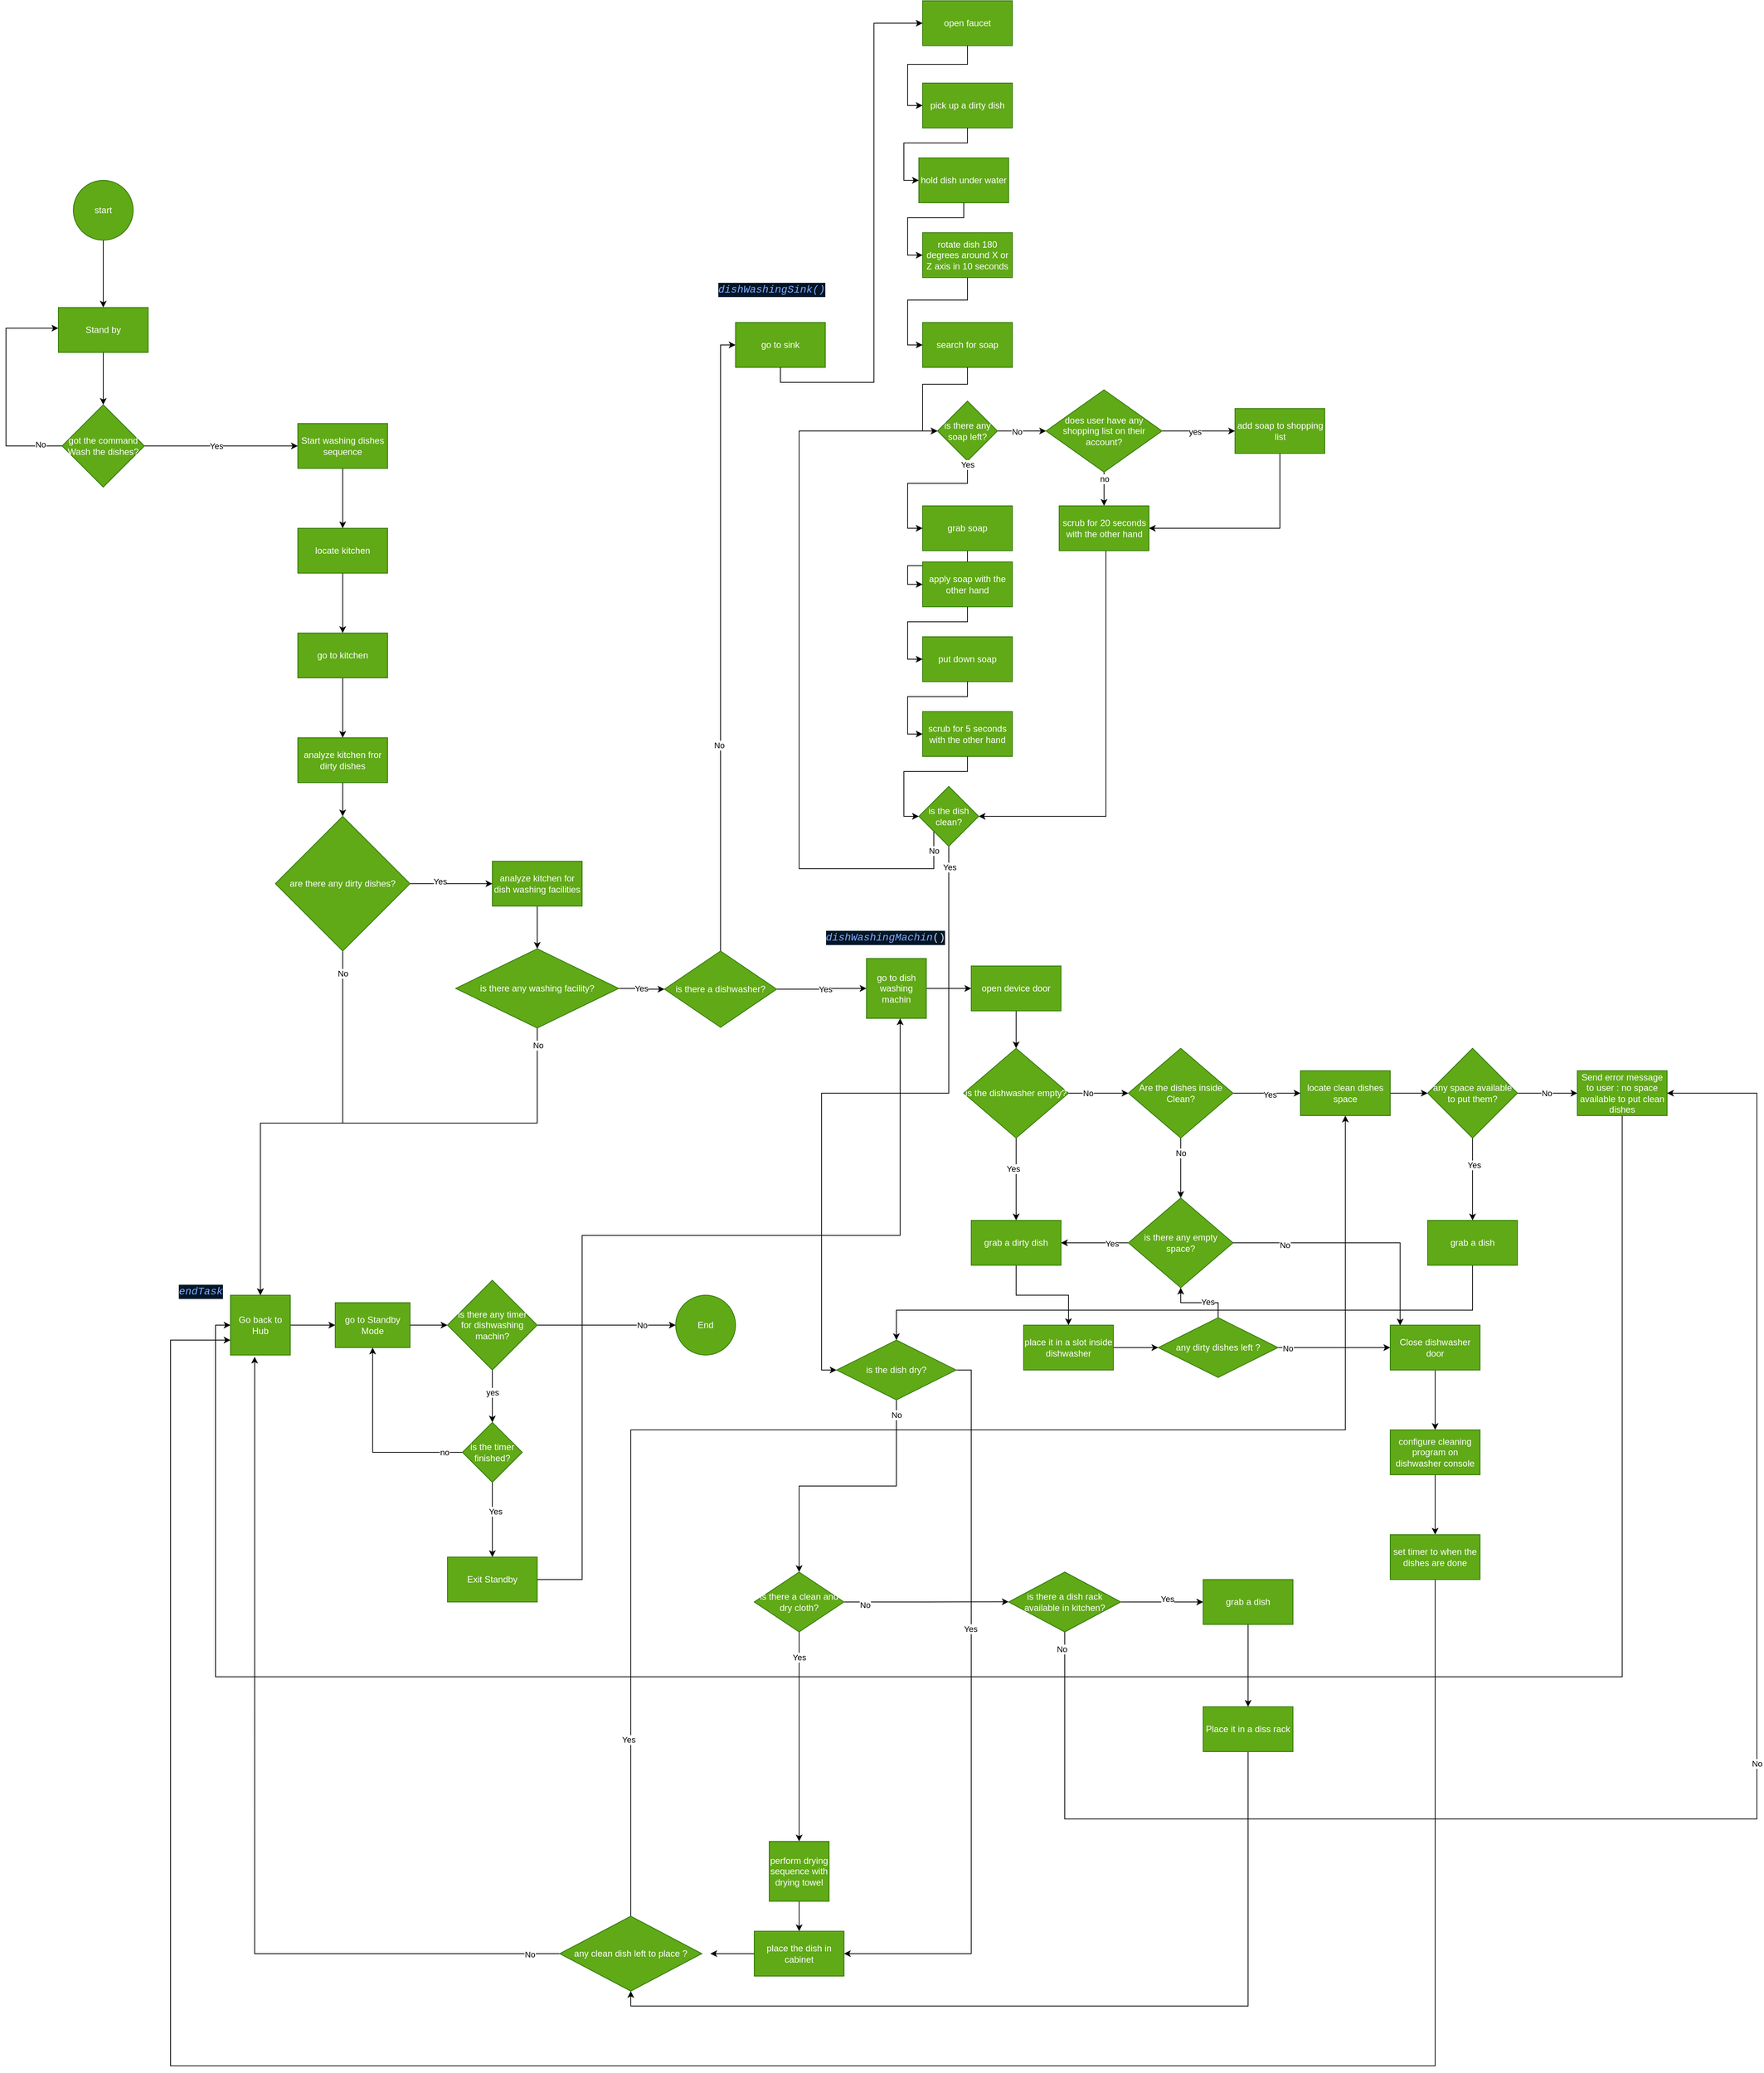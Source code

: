 <mxfile>
    <diagram name="Page-1" id="dsJvYbNMJvEi94oRjvBQ">
        <mxGraphModel dx="1480" dy="1850" grid="1" gridSize="10" guides="1" tooltips="1" connect="1" arrows="1" fold="1" page="1" pageScale="1" pageWidth="850" pageHeight="1100" math="0" shadow="0">
            <root>
                <mxCell id="0"/>
                <mxCell id="1" parent="0"/>
                <mxCell id="uZ-g9pdZJMHLuMfyRkMX-7" value="" style="edgeStyle=orthogonalEdgeStyle;rounded=0;orthogonalLoop=1;jettySize=auto;html=1;" parent="1" source="uZ-g9pdZJMHLuMfyRkMX-5" target="uZ-g9pdZJMHLuMfyRkMX-6" edge="1">
                    <mxGeometry relative="1" as="geometry"/>
                </mxCell>
                <mxCell id="uZ-g9pdZJMHLuMfyRkMX-5" value="start" style="ellipse;whiteSpace=wrap;html=1;aspect=fixed;fillColor=#60a917;fontColor=#ffffff;strokeColor=#2D7600;" parent="1" vertex="1">
                    <mxGeometry x="-700" y="70" width="80" height="80" as="geometry"/>
                </mxCell>
                <mxCell id="uZ-g9pdZJMHLuMfyRkMX-9" value="" style="edgeStyle=orthogonalEdgeStyle;rounded=0;orthogonalLoop=1;jettySize=auto;html=1;" parent="1" source="uZ-g9pdZJMHLuMfyRkMX-6" target="uZ-g9pdZJMHLuMfyRkMX-8" edge="1">
                    <mxGeometry relative="1" as="geometry"/>
                </mxCell>
                <mxCell id="uZ-g9pdZJMHLuMfyRkMX-6" value="Stand by" style="whiteSpace=wrap;html=1;fillColor=#60a917;fontColor=#ffffff;strokeColor=#2D7600;" parent="1" vertex="1">
                    <mxGeometry x="-720" y="240" width="120" height="60" as="geometry"/>
                </mxCell>
                <mxCell id="uZ-g9pdZJMHLuMfyRkMX-15" value="" style="edgeStyle=orthogonalEdgeStyle;rounded=0;orthogonalLoop=1;jettySize=auto;html=1;" parent="1" source="uZ-g9pdZJMHLuMfyRkMX-8" target="uZ-g9pdZJMHLuMfyRkMX-14" edge="1">
                    <mxGeometry relative="1" as="geometry"/>
                </mxCell>
                <mxCell id="uZ-g9pdZJMHLuMfyRkMX-16" value="Yes" style="edgeLabel;html=1;align=center;verticalAlign=middle;resizable=0;points=[];" parent="uZ-g9pdZJMHLuMfyRkMX-15" vertex="1" connectable="0">
                    <mxGeometry x="-0.567" y="1" relative="1" as="geometry">
                        <mxPoint x="51" y="1" as="offset"/>
                    </mxGeometry>
                </mxCell>
                <mxCell id="uZ-g9pdZJMHLuMfyRkMX-8" value="got the command Wash the dishes?" style="rhombus;whiteSpace=wrap;html=1;fillColor=#60a917;fontColor=#ffffff;strokeColor=#2D7600;" parent="1" vertex="1">
                    <mxGeometry x="-715" y="370" width="110" height="110" as="geometry"/>
                </mxCell>
                <mxCell id="uZ-g9pdZJMHLuMfyRkMX-12" style="edgeStyle=orthogonalEdgeStyle;rounded=0;orthogonalLoop=1;jettySize=auto;html=1;entryX=0;entryY=0.46;entryDx=0;entryDy=0;entryPerimeter=0;" parent="1" source="uZ-g9pdZJMHLuMfyRkMX-8" target="uZ-g9pdZJMHLuMfyRkMX-6" edge="1">
                    <mxGeometry relative="1" as="geometry">
                        <Array as="points">
                            <mxPoint x="-790" y="425"/>
                            <mxPoint x="-790" y="268"/>
                        </Array>
                    </mxGeometry>
                </mxCell>
                <mxCell id="uZ-g9pdZJMHLuMfyRkMX-13" value="No" style="edgeLabel;html=1;align=center;verticalAlign=middle;resizable=0;points=[];" parent="uZ-g9pdZJMHLuMfyRkMX-12" vertex="1" connectable="0">
                    <mxGeometry x="-0.808" y="-2" relative="1" as="geometry">
                        <mxPoint as="offset"/>
                    </mxGeometry>
                </mxCell>
                <mxCell id="uZ-g9pdZJMHLuMfyRkMX-19" value="" style="edgeStyle=orthogonalEdgeStyle;rounded=0;orthogonalLoop=1;jettySize=auto;html=1;" parent="1" source="uZ-g9pdZJMHLuMfyRkMX-14" target="uZ-g9pdZJMHLuMfyRkMX-18" edge="1">
                    <mxGeometry relative="1" as="geometry"/>
                </mxCell>
                <mxCell id="uZ-g9pdZJMHLuMfyRkMX-14" value="Start washing dishes sequence" style="whiteSpace=wrap;html=1;fillColor=#60a917;fontColor=#ffffff;strokeColor=#2D7600;" parent="1" vertex="1">
                    <mxGeometry x="-400" y="395" width="120" height="60" as="geometry"/>
                </mxCell>
                <mxCell id="uZ-g9pdZJMHLuMfyRkMX-21" value="" style="edgeStyle=orthogonalEdgeStyle;rounded=0;orthogonalLoop=1;jettySize=auto;html=1;" parent="1" source="uZ-g9pdZJMHLuMfyRkMX-18" target="uZ-g9pdZJMHLuMfyRkMX-20" edge="1">
                    <mxGeometry relative="1" as="geometry"/>
                </mxCell>
                <mxCell id="uZ-g9pdZJMHLuMfyRkMX-18" value="locate kitchen" style="whiteSpace=wrap;html=1;fillColor=#60a917;fontColor=#ffffff;strokeColor=#2D7600;" parent="1" vertex="1">
                    <mxGeometry x="-400" y="535" width="120" height="60" as="geometry"/>
                </mxCell>
                <mxCell id="uZ-g9pdZJMHLuMfyRkMX-25" value="" style="edgeStyle=orthogonalEdgeStyle;rounded=0;orthogonalLoop=1;jettySize=auto;html=1;" parent="1" source="uZ-g9pdZJMHLuMfyRkMX-20" target="uZ-g9pdZJMHLuMfyRkMX-24" edge="1">
                    <mxGeometry relative="1" as="geometry"/>
                </mxCell>
                <mxCell id="uZ-g9pdZJMHLuMfyRkMX-20" value="go to kitchen" style="whiteSpace=wrap;html=1;fillColor=#60a917;fontColor=#ffffff;strokeColor=#2D7600;" parent="1" vertex="1">
                    <mxGeometry x="-400" y="675" width="120" height="60" as="geometry"/>
                </mxCell>
                <mxCell id="uZ-g9pdZJMHLuMfyRkMX-27" value="" style="edgeStyle=orthogonalEdgeStyle;rounded=0;orthogonalLoop=1;jettySize=auto;html=1;" parent="1" source="uZ-g9pdZJMHLuMfyRkMX-24" target="uZ-g9pdZJMHLuMfyRkMX-26" edge="1">
                    <mxGeometry relative="1" as="geometry"/>
                </mxCell>
                <mxCell id="uZ-g9pdZJMHLuMfyRkMX-24" value="analyze kitchen fror dirty dishes" style="whiteSpace=wrap;html=1;fillColor=#60a917;fontColor=#ffffff;strokeColor=#2D7600;" parent="1" vertex="1">
                    <mxGeometry x="-400" y="815" width="120" height="60" as="geometry"/>
                </mxCell>
                <mxCell id="uZ-g9pdZJMHLuMfyRkMX-29" value="" style="edgeStyle=orthogonalEdgeStyle;rounded=0;orthogonalLoop=1;jettySize=auto;html=1;" parent="1" source="uZ-g9pdZJMHLuMfyRkMX-26" target="uZ-g9pdZJMHLuMfyRkMX-28" edge="1">
                    <mxGeometry relative="1" as="geometry"/>
                </mxCell>
                <mxCell id="uZ-g9pdZJMHLuMfyRkMX-30" value="Yes" style="edgeLabel;html=1;align=center;verticalAlign=middle;resizable=0;points=[];" parent="uZ-g9pdZJMHLuMfyRkMX-29" vertex="1" connectable="0">
                    <mxGeometry x="-0.271" y="3" relative="1" as="geometry">
                        <mxPoint as="offset"/>
                    </mxGeometry>
                </mxCell>
                <mxCell id="uZ-g9pdZJMHLuMfyRkMX-32" value="" style="edgeStyle=orthogonalEdgeStyle;rounded=0;orthogonalLoop=1;jettySize=auto;html=1;" parent="1" source="uZ-g9pdZJMHLuMfyRkMX-26" target="uZ-g9pdZJMHLuMfyRkMX-35" edge="1">
                    <mxGeometry relative="1" as="geometry">
                        <mxPoint x="-450" y="1550" as="targetPoint"/>
                    </mxGeometry>
                </mxCell>
                <mxCell id="uZ-g9pdZJMHLuMfyRkMX-33" value="No" style="edgeLabel;html=1;align=center;verticalAlign=middle;resizable=0;points=[];" parent="uZ-g9pdZJMHLuMfyRkMX-32" vertex="1" connectable="0">
                    <mxGeometry x="-0.324" y="-4" relative="1" as="geometry">
                        <mxPoint x="4" y="-163" as="offset"/>
                    </mxGeometry>
                </mxCell>
                <mxCell id="uZ-g9pdZJMHLuMfyRkMX-26" value="are there any dirty dishes?" style="rhombus;whiteSpace=wrap;html=1;fillColor=#60a917;fontColor=#ffffff;strokeColor=#2D7600;" parent="1" vertex="1">
                    <mxGeometry x="-430" y="920" width="180" height="180" as="geometry"/>
                </mxCell>
                <mxCell id="uZ-g9pdZJMHLuMfyRkMX-40" value="" style="edgeStyle=orthogonalEdgeStyle;rounded=0;orthogonalLoop=1;jettySize=auto;html=1;" parent="1" source="uZ-g9pdZJMHLuMfyRkMX-28" target="uZ-g9pdZJMHLuMfyRkMX-39" edge="1">
                    <mxGeometry relative="1" as="geometry"/>
                </mxCell>
                <mxCell id="uZ-g9pdZJMHLuMfyRkMX-28" value="analyze kitchen for dish washing facilities" style="whiteSpace=wrap;html=1;fillColor=#60a917;fontColor=#ffffff;strokeColor=#2D7600;" parent="1" vertex="1">
                    <mxGeometry x="-140" y="980" width="120" height="60" as="geometry"/>
                </mxCell>
                <mxCell id="uZ-g9pdZJMHLuMfyRkMX-34" value="End" style="ellipse;whiteSpace=wrap;html=1;aspect=fixed;fillColor=#60a917;fontColor=#ffffff;strokeColor=#2D7600;" parent="1" vertex="1">
                    <mxGeometry x="105" y="1560" width="80" height="80" as="geometry"/>
                </mxCell>
                <mxCell id="uZ-g9pdZJMHLuMfyRkMX-37" value="" style="edgeStyle=orthogonalEdgeStyle;rounded=0;orthogonalLoop=1;jettySize=auto;html=1;" parent="1" source="uZ-g9pdZJMHLuMfyRkMX-35" target="uZ-g9pdZJMHLuMfyRkMX-36" edge="1">
                    <mxGeometry relative="1" as="geometry"/>
                </mxCell>
                <mxCell id="uZ-g9pdZJMHLuMfyRkMX-35" value="Go back to Hub" style="whiteSpace=wrap;html=1;aspect=fixed;fillColor=#60a917;fontColor=#ffffff;strokeColor=#2D7600;" parent="1" vertex="1">
                    <mxGeometry x="-490" y="1560" width="80" height="80" as="geometry"/>
                </mxCell>
                <mxCell id="uZ-g9pdZJMHLuMfyRkMX-38" style="edgeStyle=orthogonalEdgeStyle;rounded=0;orthogonalLoop=1;jettySize=auto;html=1;entryX=0;entryY=0.5;entryDx=0;entryDy=0;" parent="1" source="5EW3jVWT-akvFmkxnkhh-42" target="uZ-g9pdZJMHLuMfyRkMX-34" edge="1">
                    <mxGeometry relative="1" as="geometry"/>
                </mxCell>
                <mxCell id="5EW3jVWT-akvFmkxnkhh-43" value="No" style="edgeLabel;html=1;align=center;verticalAlign=middle;resizable=0;points=[];" parent="uZ-g9pdZJMHLuMfyRkMX-38" vertex="1" connectable="0">
                    <mxGeometry x="-0.408" y="3" relative="1" as="geometry">
                        <mxPoint x="85" y="3" as="offset"/>
                    </mxGeometry>
                </mxCell>
                <mxCell id="uZ-g9pdZJMHLuMfyRkMX-36" value="go to Standby Mode" style="whiteSpace=wrap;html=1;fillColor=#60a917;fontColor=#ffffff;strokeColor=#2D7600;" parent="1" vertex="1">
                    <mxGeometry x="-350" y="1570" width="100" height="60" as="geometry"/>
                </mxCell>
                <mxCell id="uZ-g9pdZJMHLuMfyRkMX-41" style="edgeStyle=orthogonalEdgeStyle;rounded=0;orthogonalLoop=1;jettySize=auto;html=1;entryX=0.5;entryY=0;entryDx=0;entryDy=0;" parent="1" source="uZ-g9pdZJMHLuMfyRkMX-39" target="uZ-g9pdZJMHLuMfyRkMX-35" edge="1">
                    <mxGeometry relative="1" as="geometry">
                        <Array as="points">
                            <mxPoint x="-80" y="1330"/>
                            <mxPoint x="-450" y="1330"/>
                        </Array>
                    </mxGeometry>
                </mxCell>
                <mxCell id="uZ-g9pdZJMHLuMfyRkMX-42" value="No" style="edgeLabel;html=1;align=center;verticalAlign=middle;resizable=0;points=[];" parent="uZ-g9pdZJMHLuMfyRkMX-41" vertex="1" connectable="0">
                    <mxGeometry x="-0.938" y="1" relative="1" as="geometry">
                        <mxPoint as="offset"/>
                    </mxGeometry>
                </mxCell>
                <mxCell id="uZ-g9pdZJMHLuMfyRkMX-44" value="" style="edgeStyle=orthogonalEdgeStyle;rounded=0;orthogonalLoop=1;jettySize=auto;html=1;" parent="1" source="uZ-g9pdZJMHLuMfyRkMX-39" target="uZ-g9pdZJMHLuMfyRkMX-43" edge="1">
                    <mxGeometry relative="1" as="geometry"/>
                </mxCell>
                <mxCell id="uZ-g9pdZJMHLuMfyRkMX-45" value="Yes" style="edgeLabel;html=1;align=center;verticalAlign=middle;resizable=0;points=[];" parent="uZ-g9pdZJMHLuMfyRkMX-44" vertex="1" connectable="0">
                    <mxGeometry x="-0.016" y="-1" relative="1" as="geometry">
                        <mxPoint as="offset"/>
                    </mxGeometry>
                </mxCell>
                <mxCell id="uZ-g9pdZJMHLuMfyRkMX-39" value="is there any washing facility?" style="rhombus;whiteSpace=wrap;html=1;fillColor=#60a917;fontColor=#ffffff;strokeColor=#2D7600;" parent="1" vertex="1">
                    <mxGeometry x="-189" y="1097" width="218" height="106" as="geometry"/>
                </mxCell>
                <mxCell id="uZ-g9pdZJMHLuMfyRkMX-50" style="edgeStyle=orthogonalEdgeStyle;rounded=0;orthogonalLoop=1;jettySize=auto;html=1;entryX=0;entryY=0.5;entryDx=0;entryDy=0;" parent="1" source="uZ-g9pdZJMHLuMfyRkMX-43" target="uZ-g9pdZJMHLuMfyRkMX-52" edge="1">
                    <mxGeometry relative="1" as="geometry">
                        <mxPoint x="440.0" y="1151.0" as="targetPoint"/>
                    </mxGeometry>
                </mxCell>
                <mxCell id="uZ-g9pdZJMHLuMfyRkMX-51" value="Yes" style="edgeLabel;html=1;align=center;verticalAlign=middle;resizable=0;points=[];" parent="uZ-g9pdZJMHLuMfyRkMX-50" vertex="1" connectable="0">
                    <mxGeometry x="0.086" y="-1" relative="1" as="geometry">
                        <mxPoint as="offset"/>
                    </mxGeometry>
                </mxCell>
                <mxCell id="uZ-g9pdZJMHLuMfyRkMX-54" value="" style="edgeStyle=orthogonalEdgeStyle;rounded=0;orthogonalLoop=1;jettySize=auto;html=1;entryX=0;entryY=0.5;entryDx=0;entryDy=0;" parent="1" source="uZ-g9pdZJMHLuMfyRkMX-43" target="uZ-g9pdZJMHLuMfyRkMX-53" edge="1">
                    <mxGeometry relative="1" as="geometry"/>
                </mxCell>
                <mxCell id="YNWOYPp4yM28vTC9DmFI-1" value="No" style="edgeLabel;html=1;align=center;verticalAlign=middle;resizable=0;points=[];" parent="uZ-g9pdZJMHLuMfyRkMX-54" vertex="1" connectable="0">
                    <mxGeometry x="-0.337" y="2" relative="1" as="geometry">
                        <mxPoint as="offset"/>
                    </mxGeometry>
                </mxCell>
                <mxCell id="uZ-g9pdZJMHLuMfyRkMX-43" value="is there a dishwasher?" style="rhombus;whiteSpace=wrap;html=1;fillColor=#60a917;fontColor=#ffffff;strokeColor=#2D7600;" parent="1" vertex="1">
                    <mxGeometry x="90" y="1100" width="150" height="102" as="geometry"/>
                </mxCell>
                <mxCell id="uZ-g9pdZJMHLuMfyRkMX-70" value="" style="edgeStyle=orthogonalEdgeStyle;rounded=0;orthogonalLoop=1;jettySize=auto;html=1;" parent="1" source="uZ-g9pdZJMHLuMfyRkMX-52" target="uZ-g9pdZJMHLuMfyRkMX-69" edge="1">
                    <mxGeometry relative="1" as="geometry"/>
                </mxCell>
                <mxCell id="uZ-g9pdZJMHLuMfyRkMX-52" value="go to dish washing machin" style="whiteSpace=wrap;html=1;aspect=fixed;direction=east;fillColor=#60a917;fontColor=#ffffff;strokeColor=#2D7600;" parent="1" vertex="1">
                    <mxGeometry x="360" y="1110" width="80" height="80" as="geometry"/>
                </mxCell>
                <mxCell id="uZ-g9pdZJMHLuMfyRkMX-57" style="edgeStyle=orthogonalEdgeStyle;rounded=0;orthogonalLoop=1;jettySize=auto;html=1;entryX=0;entryY=0.5;entryDx=0;entryDy=0;exitX=0.5;exitY=1;exitDx=0;exitDy=0;" parent="1" source="YNWOYPp4yM28vTC9DmFI-51" target="uZ-g9pdZJMHLuMfyRkMX-61" edge="1">
                    <mxGeometry relative="1" as="geometry"/>
                </mxCell>
                <mxCell id="YNWOYPp4yM28vTC9DmFI-54" value="Yes" style="edgeLabel;html=1;align=center;verticalAlign=middle;resizable=0;points=[];" parent="uZ-g9pdZJMHLuMfyRkMX-57" vertex="1" connectable="0">
                    <mxGeometry x="-0.937" y="1" relative="1" as="geometry">
                        <mxPoint as="offset"/>
                    </mxGeometry>
                </mxCell>
                <mxCell id="uZ-g9pdZJMHLuMfyRkMX-53" value="go to sink" style="whiteSpace=wrap;html=1;fillColor=#60a917;fontColor=#ffffff;strokeColor=#2D7600;" parent="1" vertex="1">
                    <mxGeometry x="185" y="260" width="120" height="60" as="geometry"/>
                </mxCell>
                <mxCell id="uZ-g9pdZJMHLuMfyRkMX-59" value="" style="edgeStyle=orthogonalEdgeStyle;rounded=0;orthogonalLoop=1;jettySize=auto;html=1;" parent="1" source="5EW3jVWT-akvFmkxnkhh-6" target="uZ-g9pdZJMHLuMfyRkMX-58" edge="1">
                    <mxGeometry relative="1" as="geometry">
                        <Array as="points">
                            <mxPoint x="270" y="2440"/>
                        </Array>
                    </mxGeometry>
                </mxCell>
                <mxCell id="uZ-g9pdZJMHLuMfyRkMX-58" value="place the dish in cabinet" style="whiteSpace=wrap;html=1;fillColor=#60a917;fontColor=#ffffff;strokeColor=#2D7600;" parent="1" vertex="1">
                    <mxGeometry x="210" y="2410" width="120" height="60" as="geometry"/>
                </mxCell>
                <mxCell id="uZ-g9pdZJMHLuMfyRkMX-60" style="edgeStyle=orthogonalEdgeStyle;rounded=0;orthogonalLoop=1;jettySize=auto;html=1;entryX=0.404;entryY=1.029;entryDx=0;entryDy=0;entryPerimeter=0;" parent="1" source="uZ-g9pdZJMHLuMfyRkMX-111" target="uZ-g9pdZJMHLuMfyRkMX-35" edge="1">
                    <mxGeometry relative="1" as="geometry"/>
                </mxCell>
                <mxCell id="5EW3jVWT-akvFmkxnkhh-22" value="No" style="edgeLabel;html=1;align=center;verticalAlign=middle;resizable=0;points=[];" parent="uZ-g9pdZJMHLuMfyRkMX-60" vertex="1" connectable="0">
                    <mxGeometry x="-0.934" y="1" relative="1" as="geometry">
                        <mxPoint as="offset"/>
                    </mxGeometry>
                </mxCell>
                <mxCell id="uZ-g9pdZJMHLuMfyRkMX-62" style="edgeStyle=orthogonalEdgeStyle;rounded=0;orthogonalLoop=1;jettySize=auto;html=1;entryX=0.5;entryY=0;entryDx=0;entryDy=0;" parent="1" source="uZ-g9pdZJMHLuMfyRkMX-61" target="5EW3jVWT-akvFmkxnkhh-2" edge="1">
                    <mxGeometry relative="1" as="geometry">
                        <mxPoint x="270" y="1810" as="targetPoint"/>
                        <Array as="points">
                            <mxPoint x="400" y="1815"/>
                            <mxPoint x="270" y="1815"/>
                        </Array>
                    </mxGeometry>
                </mxCell>
                <mxCell id="uZ-g9pdZJMHLuMfyRkMX-63" value="No" style="edgeLabel;html=1;align=center;verticalAlign=middle;resizable=0;points=[];" parent="uZ-g9pdZJMHLuMfyRkMX-62" vertex="1" connectable="0">
                    <mxGeometry x="-0.305" y="-1" relative="1" as="geometry">
                        <mxPoint x="10" y="-94" as="offset"/>
                    </mxGeometry>
                </mxCell>
                <mxCell id="uZ-g9pdZJMHLuMfyRkMX-64" style="edgeStyle=orthogonalEdgeStyle;rounded=0;orthogonalLoop=1;jettySize=auto;html=1;entryX=1;entryY=0.5;entryDx=0;entryDy=0;" parent="1" source="uZ-g9pdZJMHLuMfyRkMX-61" target="uZ-g9pdZJMHLuMfyRkMX-58" edge="1">
                    <mxGeometry relative="1" as="geometry">
                        <Array as="points">
                            <mxPoint x="500" y="1660"/>
                            <mxPoint x="500" y="2440"/>
                        </Array>
                    </mxGeometry>
                </mxCell>
                <mxCell id="uZ-g9pdZJMHLuMfyRkMX-65" value="Yes" style="edgeLabel;html=1;align=center;verticalAlign=middle;resizable=0;points=[];" parent="uZ-g9pdZJMHLuMfyRkMX-64" vertex="1" connectable="0">
                    <mxGeometry x="-0.246" y="-1" relative="1" as="geometry">
                        <mxPoint as="offset"/>
                    </mxGeometry>
                </mxCell>
                <mxCell id="uZ-g9pdZJMHLuMfyRkMX-61" value="is the dish dry?" style="rhombus;whiteSpace=wrap;html=1;fillColor=#60a917;fontColor=#ffffff;strokeColor=#2D7600;" parent="1" vertex="1">
                    <mxGeometry x="320" y="1620" width="160" height="80" as="geometry"/>
                </mxCell>
                <mxCell id="uZ-g9pdZJMHLuMfyRkMX-72" value="" style="edgeStyle=orthogonalEdgeStyle;rounded=0;orthogonalLoop=1;jettySize=auto;html=1;" parent="1" source="uZ-g9pdZJMHLuMfyRkMX-69" target="uZ-g9pdZJMHLuMfyRkMX-71" edge="1">
                    <mxGeometry relative="1" as="geometry"/>
                </mxCell>
                <mxCell id="uZ-g9pdZJMHLuMfyRkMX-69" value="open device door" style="whiteSpace=wrap;html=1;fillColor=#60a917;fontColor=#ffffff;strokeColor=#2D7600;" parent="1" vertex="1">
                    <mxGeometry x="500" y="1120" width="120" height="60" as="geometry"/>
                </mxCell>
                <mxCell id="uZ-g9pdZJMHLuMfyRkMX-75" value="" style="edgeStyle=orthogonalEdgeStyle;rounded=0;orthogonalLoop=1;jettySize=auto;html=1;" parent="1" source="uZ-g9pdZJMHLuMfyRkMX-71" target="uZ-g9pdZJMHLuMfyRkMX-74" edge="1">
                    <mxGeometry relative="1" as="geometry"/>
                </mxCell>
                <mxCell id="uZ-g9pdZJMHLuMfyRkMX-76" value="Yes" style="edgeLabel;html=1;align=center;verticalAlign=middle;resizable=0;points=[];" parent="uZ-g9pdZJMHLuMfyRkMX-75" vertex="1" connectable="0">
                    <mxGeometry x="-0.251" y="-4" relative="1" as="geometry">
                        <mxPoint as="offset"/>
                    </mxGeometry>
                </mxCell>
                <mxCell id="uZ-g9pdZJMHLuMfyRkMX-78" value="" style="edgeStyle=orthogonalEdgeStyle;rounded=0;orthogonalLoop=1;jettySize=auto;html=1;" parent="1" source="uZ-g9pdZJMHLuMfyRkMX-71" target="uZ-g9pdZJMHLuMfyRkMX-77" edge="1">
                    <mxGeometry relative="1" as="geometry"/>
                </mxCell>
                <mxCell id="YNWOYPp4yM28vTC9DmFI-2" value="No" style="edgeLabel;html=1;align=center;verticalAlign=middle;resizable=0;points=[];" parent="uZ-g9pdZJMHLuMfyRkMX-78" vertex="1" connectable="0">
                    <mxGeometry x="-0.354" relative="1" as="geometry">
                        <mxPoint as="offset"/>
                    </mxGeometry>
                </mxCell>
                <mxCell id="uZ-g9pdZJMHLuMfyRkMX-71" value="is the dishwasher empty?" style="rhombus;whiteSpace=wrap;html=1;fillColor=#60a917;fontColor=#ffffff;strokeColor=#2D7600;" parent="1" vertex="1">
                    <mxGeometry x="490" y="1230" width="140" height="120" as="geometry"/>
                </mxCell>
                <mxCell id="5EW3jVWT-akvFmkxnkhh-27" value="" style="edgeStyle=orthogonalEdgeStyle;rounded=0;orthogonalLoop=1;jettySize=auto;html=1;" parent="1" source="uZ-g9pdZJMHLuMfyRkMX-74" target="5EW3jVWT-akvFmkxnkhh-26" edge="1">
                    <mxGeometry relative="1" as="geometry"/>
                </mxCell>
                <mxCell id="uZ-g9pdZJMHLuMfyRkMX-74" value="grab a dirty dish" style="whiteSpace=wrap;html=1;fillColor=#60a917;fontColor=#ffffff;strokeColor=#2D7600;" parent="1" vertex="1">
                    <mxGeometry x="500" y="1460" width="120" height="60" as="geometry"/>
                </mxCell>
                <mxCell id="uZ-g9pdZJMHLuMfyRkMX-84" value="" style="edgeStyle=orthogonalEdgeStyle;rounded=0;orthogonalLoop=1;jettySize=auto;html=1;" parent="1" source="uZ-g9pdZJMHLuMfyRkMX-77" target="uZ-g9pdZJMHLuMfyRkMX-83" edge="1">
                    <mxGeometry relative="1" as="geometry"/>
                </mxCell>
                <mxCell id="uZ-g9pdZJMHLuMfyRkMX-89" value="No" style="edgeLabel;html=1;align=center;verticalAlign=middle;resizable=0;points=[];" parent="uZ-g9pdZJMHLuMfyRkMX-84" vertex="1" connectable="0">
                    <mxGeometry x="-0.501" relative="1" as="geometry">
                        <mxPoint as="offset"/>
                    </mxGeometry>
                </mxCell>
                <mxCell id="uZ-g9pdZJMHLuMfyRkMX-93" value="" style="edgeStyle=orthogonalEdgeStyle;rounded=0;orthogonalLoop=1;jettySize=auto;html=1;" parent="1" source="uZ-g9pdZJMHLuMfyRkMX-77" target="uZ-g9pdZJMHLuMfyRkMX-92" edge="1">
                    <mxGeometry relative="1" as="geometry"/>
                </mxCell>
                <mxCell id="uZ-g9pdZJMHLuMfyRkMX-106" value="Yes" style="edgeLabel;html=1;align=center;verticalAlign=middle;resizable=0;points=[];" parent="uZ-g9pdZJMHLuMfyRkMX-93" vertex="1" connectable="0">
                    <mxGeometry x="0.089" y="-2" relative="1" as="geometry">
                        <mxPoint as="offset"/>
                    </mxGeometry>
                </mxCell>
                <mxCell id="uZ-g9pdZJMHLuMfyRkMX-77" value="Are the dishes inside&lt;div&gt;Clean?&lt;/div&gt;" style="rhombus;whiteSpace=wrap;html=1;fillColor=#60a917;fontColor=#ffffff;strokeColor=#2D7600;" parent="1" vertex="1">
                    <mxGeometry x="710" y="1230" width="140" height="120" as="geometry"/>
                </mxCell>
                <mxCell id="uZ-g9pdZJMHLuMfyRkMX-85" style="edgeStyle=orthogonalEdgeStyle;rounded=0;orthogonalLoop=1;jettySize=auto;html=1;entryX=1;entryY=0.5;entryDx=0;entryDy=0;" parent="1" source="uZ-g9pdZJMHLuMfyRkMX-83" target="uZ-g9pdZJMHLuMfyRkMX-74" edge="1">
                    <mxGeometry relative="1" as="geometry"/>
                </mxCell>
                <mxCell id="uZ-g9pdZJMHLuMfyRkMX-86" value="No" style="edgeLabel;html=1;align=center;verticalAlign=middle;resizable=0;points=[];" parent="uZ-g9pdZJMHLuMfyRkMX-85" vertex="1" connectable="0">
                    <mxGeometry x="-0.505" y="3" relative="1" as="geometry">
                        <mxPoint as="offset"/>
                    </mxGeometry>
                </mxCell>
                <mxCell id="uZ-g9pdZJMHLuMfyRkMX-88" value="Yes" style="edgeLabel;html=1;align=center;verticalAlign=middle;resizable=0;points=[];" parent="uZ-g9pdZJMHLuMfyRkMX-85" vertex="1" connectable="0">
                    <mxGeometry x="-0.516" y="1" relative="1" as="geometry">
                        <mxPoint as="offset"/>
                    </mxGeometry>
                </mxCell>
                <mxCell id="uZ-g9pdZJMHLuMfyRkMX-83" value="is there any empty space?" style="rhombus;whiteSpace=wrap;html=1;fillColor=#60a917;fontColor=#ffffff;strokeColor=#2D7600;" parent="1" vertex="1">
                    <mxGeometry x="710" y="1430" width="140" height="120" as="geometry"/>
                </mxCell>
                <mxCell id="uZ-g9pdZJMHLuMfyRkMX-95" value="" style="edgeStyle=orthogonalEdgeStyle;rounded=0;orthogonalLoop=1;jettySize=auto;html=1;" parent="1" source="uZ-g9pdZJMHLuMfyRkMX-92" target="uZ-g9pdZJMHLuMfyRkMX-94" edge="1">
                    <mxGeometry relative="1" as="geometry"/>
                </mxCell>
                <mxCell id="uZ-g9pdZJMHLuMfyRkMX-92" value="locate clean dishes space" style="whiteSpace=wrap;html=1;fillColor=#60a917;fontColor=#ffffff;strokeColor=#2D7600;" parent="1" vertex="1">
                    <mxGeometry x="940" y="1260" width="120" height="60" as="geometry"/>
                </mxCell>
                <mxCell id="uZ-g9pdZJMHLuMfyRkMX-98" value="" style="edgeStyle=orthogonalEdgeStyle;rounded=0;orthogonalLoop=1;jettySize=auto;html=1;" parent="1" source="uZ-g9pdZJMHLuMfyRkMX-94" target="uZ-g9pdZJMHLuMfyRkMX-97" edge="1">
                    <mxGeometry relative="1" as="geometry"/>
                </mxCell>
                <mxCell id="uZ-g9pdZJMHLuMfyRkMX-99" value="No" style="edgeLabel;html=1;align=center;verticalAlign=middle;resizable=0;points=[];" parent="uZ-g9pdZJMHLuMfyRkMX-98" vertex="1" connectable="0">
                    <mxGeometry x="-0.02" relative="1" as="geometry">
                        <mxPoint as="offset"/>
                    </mxGeometry>
                </mxCell>
                <mxCell id="uZ-g9pdZJMHLuMfyRkMX-102" value="" style="edgeStyle=orthogonalEdgeStyle;rounded=0;orthogonalLoop=1;jettySize=auto;html=1;" parent="1" source="uZ-g9pdZJMHLuMfyRkMX-94" target="uZ-g9pdZJMHLuMfyRkMX-101" edge="1">
                    <mxGeometry relative="1" as="geometry"/>
                </mxCell>
                <mxCell id="uZ-g9pdZJMHLuMfyRkMX-103" value="Yes" style="edgeLabel;html=1;align=center;verticalAlign=middle;resizable=0;points=[];" parent="uZ-g9pdZJMHLuMfyRkMX-102" vertex="1" connectable="0">
                    <mxGeometry x="-0.348" y="2" relative="1" as="geometry">
                        <mxPoint as="offset"/>
                    </mxGeometry>
                </mxCell>
                <mxCell id="uZ-g9pdZJMHLuMfyRkMX-94" value="any space available to put them?" style="rhombus;whiteSpace=wrap;html=1;fillColor=#60a917;fontColor=#ffffff;strokeColor=#2D7600;" parent="1" vertex="1">
                    <mxGeometry x="1110" y="1230" width="120" height="120" as="geometry"/>
                </mxCell>
                <mxCell id="uZ-g9pdZJMHLuMfyRkMX-100" style="edgeStyle=orthogonalEdgeStyle;rounded=0;orthogonalLoop=1;jettySize=auto;html=1;entryX=0;entryY=0.5;entryDx=0;entryDy=0;" parent="1" source="uZ-g9pdZJMHLuMfyRkMX-97" target="uZ-g9pdZJMHLuMfyRkMX-35" edge="1">
                    <mxGeometry relative="1" as="geometry">
                        <Array as="points">
                            <mxPoint x="1370" y="2070"/>
                            <mxPoint x="-510" y="2070"/>
                            <mxPoint x="-510" y="1600"/>
                        </Array>
                    </mxGeometry>
                </mxCell>
                <mxCell id="uZ-g9pdZJMHLuMfyRkMX-97" value="Send error message to user : no space available to put clean dishes" style="whiteSpace=wrap;html=1;fillColor=#60a917;fontColor=#ffffff;strokeColor=#2D7600;" parent="1" vertex="1">
                    <mxGeometry x="1310" y="1260" width="120" height="60" as="geometry"/>
                </mxCell>
                <mxCell id="uZ-g9pdZJMHLuMfyRkMX-107" style="edgeStyle=orthogonalEdgeStyle;rounded=0;orthogonalLoop=1;jettySize=auto;html=1;" parent="1" source="uZ-g9pdZJMHLuMfyRkMX-101" target="uZ-g9pdZJMHLuMfyRkMX-61" edge="1">
                    <mxGeometry relative="1" as="geometry">
                        <Array as="points">
                            <mxPoint x="1170" y="1580"/>
                            <mxPoint x="400" y="1580"/>
                        </Array>
                    </mxGeometry>
                </mxCell>
                <mxCell id="uZ-g9pdZJMHLuMfyRkMX-101" value="grab a dish" style="whiteSpace=wrap;html=1;fillColor=#60a917;fontColor=#ffffff;strokeColor=#2D7600;" parent="1" vertex="1">
                    <mxGeometry x="1110" y="1460" width="120" height="60" as="geometry"/>
                </mxCell>
                <mxCell id="uZ-g9pdZJMHLuMfyRkMX-112" value="" style="edgeStyle=orthogonalEdgeStyle;rounded=0;orthogonalLoop=1;jettySize=auto;html=1;entryX=-0.06;entryY=0.5;entryDx=0;entryDy=0;entryPerimeter=0;" parent="1" source="uZ-g9pdZJMHLuMfyRkMX-58" target="uZ-g9pdZJMHLuMfyRkMX-111" edge="1">
                    <mxGeometry relative="1" as="geometry">
                        <mxPoint x="340" y="2440" as="sourcePoint"/>
                        <mxPoint x="-458" y="2142" as="targetPoint"/>
                    </mxGeometry>
                </mxCell>
                <mxCell id="uZ-g9pdZJMHLuMfyRkMX-113" style="edgeStyle=orthogonalEdgeStyle;rounded=0;orthogonalLoop=1;jettySize=auto;html=1;" parent="1" source="uZ-g9pdZJMHLuMfyRkMX-111" target="uZ-g9pdZJMHLuMfyRkMX-92" edge="1">
                    <mxGeometry relative="1" as="geometry">
                        <Array as="points">
                            <mxPoint x="45" y="1740"/>
                            <mxPoint x="1000" y="1740"/>
                        </Array>
                    </mxGeometry>
                </mxCell>
                <mxCell id="uZ-g9pdZJMHLuMfyRkMX-114" value="Yes" style="edgeLabel;html=1;align=center;verticalAlign=middle;resizable=0;points=[];" parent="uZ-g9pdZJMHLuMfyRkMX-113" vertex="1" connectable="0">
                    <mxGeometry x="-0.767" y="3" relative="1" as="geometry">
                        <mxPoint as="offset"/>
                    </mxGeometry>
                </mxCell>
                <mxCell id="uZ-g9pdZJMHLuMfyRkMX-111" value="any clean dish left to place ?" style="rhombus;whiteSpace=wrap;html=1;direction=west;fillColor=#60a917;fontColor=#ffffff;strokeColor=#2D7600;" parent="1" vertex="1">
                    <mxGeometry x="-50" y="2390" width="190" height="100" as="geometry"/>
                </mxCell>
                <mxCell id="5EW3jVWT-akvFmkxnkhh-8" value="" style="edgeStyle=orthogonalEdgeStyle;rounded=0;orthogonalLoop=1;jettySize=auto;html=1;exitX=1;exitY=0.5;exitDx=0;exitDy=0;" parent="1" source="5EW3jVWT-akvFmkxnkhh-2" edge="1">
                    <mxGeometry relative="1" as="geometry">
                        <mxPoint x="350" y="1970" as="sourcePoint"/>
                        <mxPoint x="550" y="1969.71" as="targetPoint"/>
                    </mxGeometry>
                </mxCell>
                <mxCell id="5EW3jVWT-akvFmkxnkhh-9" value="No" style="edgeLabel;html=1;align=center;verticalAlign=middle;resizable=0;points=[];" parent="5EW3jVWT-akvFmkxnkhh-8" vertex="1" connectable="0">
                    <mxGeometry x="-0.75" y="-4" relative="1" as="geometry">
                        <mxPoint as="offset"/>
                    </mxGeometry>
                </mxCell>
                <mxCell id="5EW3jVWT-akvFmkxnkhh-2" value="is there a clean and dry cloth?" style="rhombus;whiteSpace=wrap;html=1;fillColor=#60a917;fontColor=#ffffff;strokeColor=#2D7600;" parent="1" vertex="1">
                    <mxGeometry x="210" y="1930" width="120" height="80" as="geometry"/>
                </mxCell>
                <mxCell id="5EW3jVWT-akvFmkxnkhh-4" value="" style="edgeStyle=orthogonalEdgeStyle;rounded=0;orthogonalLoop=1;jettySize=auto;html=1;" parent="1" source="5EW3jVWT-akvFmkxnkhh-2" target="5EW3jVWT-akvFmkxnkhh-6" edge="1">
                    <mxGeometry relative="1" as="geometry">
                        <mxPoint x="270" y="2010" as="sourcePoint"/>
                        <mxPoint x="270" y="2410" as="targetPoint"/>
                        <Array as="points"/>
                    </mxGeometry>
                </mxCell>
                <mxCell id="5EW3jVWT-akvFmkxnkhh-5" value="Yes" style="edgeLabel;html=1;align=center;verticalAlign=middle;resizable=0;points=[];" parent="5EW3jVWT-akvFmkxnkhh-4" vertex="1" connectable="0">
                    <mxGeometry x="-0.775" relative="1" as="geometry">
                        <mxPoint y="2" as="offset"/>
                    </mxGeometry>
                </mxCell>
                <mxCell id="5EW3jVWT-akvFmkxnkhh-6" value="perform drying sequence with drying towel" style="whiteSpace=wrap;html=1;aspect=fixed;fillColor=#60a917;fontColor=#ffffff;strokeColor=#2D7600;" parent="1" vertex="1">
                    <mxGeometry x="230" y="2290" width="80" height="80" as="geometry"/>
                </mxCell>
                <mxCell id="5EW3jVWT-akvFmkxnkhh-11" style="edgeStyle=orthogonalEdgeStyle;rounded=0;orthogonalLoop=1;jettySize=auto;html=1;entryX=1;entryY=0.5;entryDx=0;entryDy=0;" parent="1" source="5EW3jVWT-akvFmkxnkhh-7" target="uZ-g9pdZJMHLuMfyRkMX-97" edge="1">
                    <mxGeometry relative="1" as="geometry">
                        <mxPoint x="625" y="2180" as="targetPoint"/>
                        <Array as="points">
                            <mxPoint x="625" y="2260"/>
                            <mxPoint x="1550" y="2260"/>
                            <mxPoint x="1550" y="1290"/>
                        </Array>
                    </mxGeometry>
                </mxCell>
                <mxCell id="5EW3jVWT-akvFmkxnkhh-23" value="No" style="edgeLabel;html=1;align=center;verticalAlign=middle;resizable=0;points=[];" parent="5EW3jVWT-akvFmkxnkhh-11" vertex="1" connectable="0">
                    <mxGeometry x="0.103" relative="1" as="geometry">
                        <mxPoint as="offset"/>
                    </mxGeometry>
                </mxCell>
                <mxCell id="5EW3jVWT-akvFmkxnkhh-24" value="No" style="edgeLabel;html=1;align=center;verticalAlign=middle;resizable=0;points=[];" parent="5EW3jVWT-akvFmkxnkhh-11" vertex="1" connectable="0">
                    <mxGeometry x="-0.98" y="-4" relative="1" as="geometry">
                        <mxPoint as="offset"/>
                    </mxGeometry>
                </mxCell>
                <mxCell id="5EW3jVWT-akvFmkxnkhh-17" value="" style="edgeStyle=orthogonalEdgeStyle;rounded=0;orthogonalLoop=1;jettySize=auto;html=1;" parent="1" source="5EW3jVWT-akvFmkxnkhh-7" target="5EW3jVWT-akvFmkxnkhh-16" edge="1">
                    <mxGeometry relative="1" as="geometry"/>
                </mxCell>
                <mxCell id="5EW3jVWT-akvFmkxnkhh-18" value="Yes" style="edgeLabel;html=1;align=center;verticalAlign=middle;resizable=0;points=[];" parent="5EW3jVWT-akvFmkxnkhh-17" vertex="1" connectable="0">
                    <mxGeometry x="0.123" y="4" relative="1" as="geometry">
                        <mxPoint as="offset"/>
                    </mxGeometry>
                </mxCell>
                <mxCell id="5EW3jVWT-akvFmkxnkhh-7" value="is there a dish rack available in kitchen?" style="rhombus;whiteSpace=wrap;html=1;fillColor=#60a917;fontColor=#ffffff;strokeColor=#2D7600;" parent="1" vertex="1">
                    <mxGeometry x="550" y="1930" width="150" height="80" as="geometry"/>
                </mxCell>
                <mxCell id="5EW3jVWT-akvFmkxnkhh-20" value="" style="edgeStyle=orthogonalEdgeStyle;rounded=0;orthogonalLoop=1;jettySize=auto;html=1;" parent="1" source="5EW3jVWT-akvFmkxnkhh-16" target="5EW3jVWT-akvFmkxnkhh-19" edge="1">
                    <mxGeometry relative="1" as="geometry"/>
                </mxCell>
                <mxCell id="5EW3jVWT-akvFmkxnkhh-16" value="grab a dish" style="whiteSpace=wrap;html=1;fillColor=#60a917;fontColor=#ffffff;strokeColor=#2D7600;" parent="1" vertex="1">
                    <mxGeometry x="810" y="1940" width="120" height="60" as="geometry"/>
                </mxCell>
                <mxCell id="5EW3jVWT-akvFmkxnkhh-21" style="edgeStyle=orthogonalEdgeStyle;rounded=0;orthogonalLoop=1;jettySize=auto;html=1;entryX=0.5;entryY=0;entryDx=0;entryDy=0;" parent="1" source="5EW3jVWT-akvFmkxnkhh-19" target="uZ-g9pdZJMHLuMfyRkMX-111" edge="1">
                    <mxGeometry relative="1" as="geometry">
                        <Array as="points">
                            <mxPoint x="870" y="2510"/>
                            <mxPoint x="45" y="2510"/>
                        </Array>
                    </mxGeometry>
                </mxCell>
                <mxCell id="5EW3jVWT-akvFmkxnkhh-19" value="Place it in a diss rack" style="whiteSpace=wrap;html=1;fillColor=#60a917;fontColor=#ffffff;strokeColor=#2D7600;" parent="1" vertex="1">
                    <mxGeometry x="810" y="2110" width="120" height="60" as="geometry"/>
                </mxCell>
                <mxCell id="5EW3jVWT-akvFmkxnkhh-29" value="" style="edgeStyle=orthogonalEdgeStyle;rounded=0;orthogonalLoop=1;jettySize=auto;html=1;" parent="1" source="5EW3jVWT-akvFmkxnkhh-26" target="5EW3jVWT-akvFmkxnkhh-28" edge="1">
                    <mxGeometry relative="1" as="geometry"/>
                </mxCell>
                <mxCell id="5EW3jVWT-akvFmkxnkhh-26" value="place it in a slot inside dishwasher" style="whiteSpace=wrap;html=1;fillColor=#60a917;fontColor=#ffffff;strokeColor=#2D7600;" parent="1" vertex="1">
                    <mxGeometry x="570" y="1600" width="120" height="60" as="geometry"/>
                </mxCell>
                <mxCell id="5EW3jVWT-akvFmkxnkhh-33" value="" style="edgeStyle=orthogonalEdgeStyle;rounded=0;orthogonalLoop=1;jettySize=auto;html=1;" parent="1" source="5EW3jVWT-akvFmkxnkhh-28" target="5EW3jVWT-akvFmkxnkhh-32" edge="1">
                    <mxGeometry relative="1" as="geometry"/>
                </mxCell>
                <mxCell id="YNWOYPp4yM28vTC9DmFI-3" value="No" style="edgeLabel;html=1;align=center;verticalAlign=middle;resizable=0;points=[];" parent="5EW3jVWT-akvFmkxnkhh-33" vertex="1" connectable="0">
                    <mxGeometry x="-0.829" y="-1" relative="1" as="geometry">
                        <mxPoint as="offset"/>
                    </mxGeometry>
                </mxCell>
                <mxCell id="YNWOYPp4yM28vTC9DmFI-6" style="edgeStyle=orthogonalEdgeStyle;rounded=0;orthogonalLoop=1;jettySize=auto;html=1;entryX=0.5;entryY=1;entryDx=0;entryDy=0;" parent="1" source="5EW3jVWT-akvFmkxnkhh-28" target="uZ-g9pdZJMHLuMfyRkMX-83" edge="1">
                    <mxGeometry relative="1" as="geometry"/>
                </mxCell>
                <mxCell id="YNWOYPp4yM28vTC9DmFI-7" value="Yes" style="edgeLabel;html=1;align=center;verticalAlign=middle;resizable=0;points=[];" parent="YNWOYPp4yM28vTC9DmFI-6" vertex="1" connectable="0">
                    <mxGeometry x="-0.232" y="-1" relative="1" as="geometry">
                        <mxPoint as="offset"/>
                    </mxGeometry>
                </mxCell>
                <mxCell id="5EW3jVWT-akvFmkxnkhh-28" value="any dirty dishes left ?" style="rhombus;whiteSpace=wrap;html=1;fillColor=#60a917;fontColor=#ffffff;strokeColor=#2D7600;" parent="1" vertex="1">
                    <mxGeometry x="750" y="1590" width="160" height="80" as="geometry"/>
                </mxCell>
                <mxCell id="5EW3jVWT-akvFmkxnkhh-37" value="" style="edgeStyle=orthogonalEdgeStyle;rounded=0;orthogonalLoop=1;jettySize=auto;html=1;" parent="1" source="5EW3jVWT-akvFmkxnkhh-32" target="5EW3jVWT-akvFmkxnkhh-36" edge="1">
                    <mxGeometry relative="1" as="geometry"/>
                </mxCell>
                <mxCell id="5EW3jVWT-akvFmkxnkhh-32" value="Close dishwasher door" style="whiteSpace=wrap;html=1;fillColor=#60a917;fontColor=#ffffff;strokeColor=#2D7600;" parent="1" vertex="1">
                    <mxGeometry x="1060" y="1600" width="120" height="60" as="geometry"/>
                </mxCell>
                <mxCell id="5EW3jVWT-akvFmkxnkhh-39" value="" style="edgeStyle=orthogonalEdgeStyle;rounded=0;orthogonalLoop=1;jettySize=auto;html=1;" parent="1" source="5EW3jVWT-akvFmkxnkhh-36" target="5EW3jVWT-akvFmkxnkhh-38" edge="1">
                    <mxGeometry relative="1" as="geometry"/>
                </mxCell>
                <mxCell id="5EW3jVWT-akvFmkxnkhh-36" value="configure cleaning program on dishwasher console" style="whiteSpace=wrap;html=1;fillColor=#60a917;fontColor=#ffffff;strokeColor=#2D7600;" parent="1" vertex="1">
                    <mxGeometry x="1060" y="1740" width="120" height="60" as="geometry"/>
                </mxCell>
                <mxCell id="5EW3jVWT-akvFmkxnkhh-40" style="edgeStyle=orthogonalEdgeStyle;rounded=0;orthogonalLoop=1;jettySize=auto;html=1;entryX=0;entryY=0.75;entryDx=0;entryDy=0;" parent="1" source="5EW3jVWT-akvFmkxnkhh-38" target="uZ-g9pdZJMHLuMfyRkMX-35" edge="1">
                    <mxGeometry relative="1" as="geometry">
                        <Array as="points">
                            <mxPoint x="1120" y="2590"/>
                            <mxPoint x="-570" y="2590"/>
                            <mxPoint x="-570" y="1620"/>
                        </Array>
                    </mxGeometry>
                </mxCell>
                <mxCell id="5EW3jVWT-akvFmkxnkhh-38" value="set timer to when the dishes are done" style="whiteSpace=wrap;html=1;fillColor=#60a917;fontColor=#ffffff;strokeColor=#2D7600;" parent="1" vertex="1">
                    <mxGeometry x="1060" y="1880" width="120" height="60" as="geometry"/>
                </mxCell>
                <mxCell id="5EW3jVWT-akvFmkxnkhh-41" value="" style="edgeStyle=orthogonalEdgeStyle;rounded=0;orthogonalLoop=1;jettySize=auto;html=1;entryX=0;entryY=0.5;entryDx=0;entryDy=0;" parent="1" source="uZ-g9pdZJMHLuMfyRkMX-36" target="5EW3jVWT-akvFmkxnkhh-42" edge="1">
                    <mxGeometry relative="1" as="geometry">
                        <mxPoint x="-250" y="1600" as="sourcePoint"/>
                        <mxPoint x="-20" y="1600" as="targetPoint"/>
                    </mxGeometry>
                </mxCell>
                <mxCell id="5EW3jVWT-akvFmkxnkhh-45" value="" style="edgeStyle=orthogonalEdgeStyle;rounded=0;orthogonalLoop=1;jettySize=auto;html=1;" parent="1" source="5EW3jVWT-akvFmkxnkhh-42" target="5EW3jVWT-akvFmkxnkhh-47" edge="1">
                    <mxGeometry relative="1" as="geometry">
                        <mxPoint x="-140" y="1730" as="targetPoint"/>
                    </mxGeometry>
                </mxCell>
                <mxCell id="5EW3jVWT-akvFmkxnkhh-46" value="yes" style="edgeLabel;html=1;align=center;verticalAlign=middle;resizable=0;points=[];" parent="5EW3jVWT-akvFmkxnkhh-45" vertex="1" connectable="0">
                    <mxGeometry x="-0.509" relative="1" as="geometry">
                        <mxPoint y="13" as="offset"/>
                    </mxGeometry>
                </mxCell>
                <mxCell id="5EW3jVWT-akvFmkxnkhh-42" value="is there any timer&lt;br&gt;for dishwashing machin?" style="rhombus;whiteSpace=wrap;html=1;fillColor=#60a917;fontColor=#ffffff;strokeColor=#2D7600;" parent="1" vertex="1">
                    <mxGeometry x="-200" y="1540" width="120" height="120" as="geometry"/>
                </mxCell>
                <mxCell id="5EW3jVWT-akvFmkxnkhh-48" style="edgeStyle=orthogonalEdgeStyle;rounded=0;orthogonalLoop=1;jettySize=auto;html=1;entryX=0.5;entryY=1;entryDx=0;entryDy=0;" parent="1" source="5EW3jVWT-akvFmkxnkhh-47" target="uZ-g9pdZJMHLuMfyRkMX-36" edge="1">
                    <mxGeometry relative="1" as="geometry">
                        <Array as="points">
                            <mxPoint x="-300" y="1770"/>
                        </Array>
                    </mxGeometry>
                </mxCell>
                <mxCell id="5EW3jVWT-akvFmkxnkhh-49" value="no" style="edgeLabel;html=1;align=center;verticalAlign=middle;resizable=0;points=[];" parent="5EW3jVWT-akvFmkxnkhh-48" vertex="1" connectable="0">
                    <mxGeometry x="-0.706" y="-4" relative="1" as="geometry">
                        <mxPoint x="14" y="4" as="offset"/>
                    </mxGeometry>
                </mxCell>
                <mxCell id="5EW3jVWT-akvFmkxnkhh-52" style="edgeStyle=orthogonalEdgeStyle;rounded=0;orthogonalLoop=1;jettySize=auto;html=1;" parent="1" source="5EW3jVWT-akvFmkxnkhh-47" target="5EW3jVWT-akvFmkxnkhh-54" edge="1">
                    <mxGeometry relative="1" as="geometry">
                        <mxPoint x="-140" y="1910" as="targetPoint"/>
                    </mxGeometry>
                </mxCell>
                <mxCell id="5EW3jVWT-akvFmkxnkhh-53" value="Yes" style="edgeLabel;html=1;align=center;verticalAlign=middle;resizable=0;points=[];" parent="5EW3jVWT-akvFmkxnkhh-52" vertex="1" connectable="0">
                    <mxGeometry x="-0.22" y="4" relative="1" as="geometry">
                        <mxPoint as="offset"/>
                    </mxGeometry>
                </mxCell>
                <mxCell id="5EW3jVWT-akvFmkxnkhh-47" value="is the timer finished?" style="rhombus;whiteSpace=wrap;html=1;fillColor=#60a917;fontColor=#ffffff;strokeColor=#2D7600;" parent="1" vertex="1">
                    <mxGeometry x="-180" y="1730" width="80" height="80" as="geometry"/>
                </mxCell>
                <mxCell id="5EW3jVWT-akvFmkxnkhh-54" value="Exit Standby" style="rounded=0;whiteSpace=wrap;html=1;fillColor=#60a917;fontColor=#ffffff;strokeColor=#2D7600;" parent="1" vertex="1">
                    <mxGeometry x="-200" y="1910" width="120" height="60" as="geometry"/>
                </mxCell>
                <mxCell id="5EW3jVWT-akvFmkxnkhh-56" style="edgeStyle=orthogonalEdgeStyle;rounded=0;orthogonalLoop=1;jettySize=auto;html=1;" parent="1" source="5EW3jVWT-akvFmkxnkhh-54" target="uZ-g9pdZJMHLuMfyRkMX-52" edge="1">
                    <mxGeometry relative="1" as="geometry">
                        <Array as="points">
                            <mxPoint x="-20" y="1940"/>
                            <mxPoint x="-20" y="1480"/>
                            <mxPoint x="405" y="1480"/>
                        </Array>
                    </mxGeometry>
                </mxCell>
                <mxCell id="YNWOYPp4yM28vTC9DmFI-4" style="edgeStyle=orthogonalEdgeStyle;rounded=0;orthogonalLoop=1;jettySize=auto;html=1;entryX=0.11;entryY=0.006;entryDx=0;entryDy=0;entryPerimeter=0;" parent="1" source="uZ-g9pdZJMHLuMfyRkMX-83" target="5EW3jVWT-akvFmkxnkhh-32" edge="1">
                    <mxGeometry relative="1" as="geometry"/>
                </mxCell>
                <mxCell id="YNWOYPp4yM28vTC9DmFI-5" value="No" style="edgeLabel;html=1;align=center;verticalAlign=middle;resizable=0;points=[];" parent="YNWOYPp4yM28vTC9DmFI-4" vertex="1" connectable="0">
                    <mxGeometry x="-0.59" y="-3" relative="1" as="geometry">
                        <mxPoint as="offset"/>
                    </mxGeometry>
                </mxCell>
                <mxCell id="YNWOYPp4yM28vTC9DmFI-9" value="" style="edgeStyle=orthogonalEdgeStyle;rounded=0;orthogonalLoop=1;jettySize=auto;html=1;entryX=0;entryY=0.5;entryDx=0;entryDy=0;exitX=0.5;exitY=1;exitDx=0;exitDy=0;" parent="1" source="uZ-g9pdZJMHLuMfyRkMX-53" target="YNWOYPp4yM28vTC9DmFI-10" edge="1">
                    <mxGeometry relative="1" as="geometry">
                        <mxPoint x="245" y="320" as="sourcePoint"/>
                        <mxPoint x="320" y="1660" as="targetPoint"/>
                    </mxGeometry>
                </mxCell>
                <mxCell id="YNWOYPp4yM28vTC9DmFI-10" value="open faucet" style="rounded=0;whiteSpace=wrap;html=1;fillColor=#60a917;fontColor=#ffffff;strokeColor=#2D7600;" parent="1" vertex="1">
                    <mxGeometry x="435" y="-170" width="120" height="60" as="geometry"/>
                </mxCell>
                <mxCell id="YNWOYPp4yM28vTC9DmFI-11" value="" style="edgeStyle=orthogonalEdgeStyle;rounded=0;orthogonalLoop=1;jettySize=auto;html=1;entryX=0;entryY=0.5;entryDx=0;entryDy=0;exitX=0.5;exitY=1;exitDx=0;exitDy=0;" parent="1" source="YNWOYPp4yM28vTC9DmFI-10" target="YNWOYPp4yM28vTC9DmFI-12" edge="1">
                    <mxGeometry relative="1" as="geometry">
                        <mxPoint x="495" y="-110" as="sourcePoint"/>
                        <mxPoint x="325" y="1110" as="targetPoint"/>
                    </mxGeometry>
                </mxCell>
                <mxCell id="YNWOYPp4yM28vTC9DmFI-12" value="pick up a dirty dish" style="rounded=0;whiteSpace=wrap;html=1;fillColor=#60a917;fontColor=#ffffff;strokeColor=#2D7600;" parent="1" vertex="1">
                    <mxGeometry x="435" y="-60" width="120" height="60" as="geometry"/>
                </mxCell>
                <mxCell id="YNWOYPp4yM28vTC9DmFI-13" value="" style="edgeStyle=orthogonalEdgeStyle;rounded=0;orthogonalLoop=1;jettySize=auto;html=1;entryX=0;entryY=0.5;entryDx=0;entryDy=0;exitX=0.5;exitY=1;exitDx=0;exitDy=0;" parent="1" source="YNWOYPp4yM28vTC9DmFI-12" target="YNWOYPp4yM28vTC9DmFI-14" edge="1">
                    <mxGeometry relative="1" as="geometry">
                        <mxPoint x="495" y="380" as="sourcePoint"/>
                        <mxPoint x="325" y="1490" as="targetPoint"/>
                    </mxGeometry>
                </mxCell>
                <mxCell id="YNWOYPp4yM28vTC9DmFI-14" value="hold dish under water" style="rounded=0;whiteSpace=wrap;html=1;fillColor=#60a917;fontColor=#ffffff;strokeColor=#2D7600;" parent="1" vertex="1">
                    <mxGeometry x="430" y="40" width="120" height="60" as="geometry"/>
                </mxCell>
                <mxCell id="YNWOYPp4yM28vTC9DmFI-16" value="" style="edgeStyle=orthogonalEdgeStyle;rounded=0;orthogonalLoop=1;jettySize=auto;html=1;entryX=0;entryY=0.5;entryDx=0;entryDy=0;exitX=0.5;exitY=1;exitDx=0;exitDy=0;" parent="1" source="YNWOYPp4yM28vTC9DmFI-14" target="YNWOYPp4yM28vTC9DmFI-17" edge="1">
                    <mxGeometry relative="1" as="geometry">
                        <mxPoint x="490" y="100" as="sourcePoint"/>
                        <mxPoint x="325" y="1110" as="targetPoint"/>
                    </mxGeometry>
                </mxCell>
                <mxCell id="YNWOYPp4yM28vTC9DmFI-17" value="rotate dish 180 degrees around X or Z axis in 10 seconds" style="rounded=0;whiteSpace=wrap;html=1;fillColor=#60a917;fontColor=#ffffff;strokeColor=#2D7600;" parent="1" vertex="1">
                    <mxGeometry x="435" y="140" width="120" height="60" as="geometry"/>
                </mxCell>
                <mxCell id="YNWOYPp4yM28vTC9DmFI-18" value="" style="edgeStyle=orthogonalEdgeStyle;rounded=0;orthogonalLoop=1;jettySize=auto;html=1;entryX=0;entryY=0.5;entryDx=0;entryDy=0;exitX=0.5;exitY=1;exitDx=0;exitDy=0;" parent="1" source="YNWOYPp4yM28vTC9DmFI-17" target="YNWOYPp4yM28vTC9DmFI-19" edge="1">
                    <mxGeometry relative="1" as="geometry">
                        <mxPoint x="495" y="200" as="sourcePoint"/>
                        <mxPoint x="325" y="1110" as="targetPoint"/>
                    </mxGeometry>
                </mxCell>
                <mxCell id="YNWOYPp4yM28vTC9DmFI-19" value="search for soap" style="rounded=0;whiteSpace=wrap;html=1;fillColor=#60a917;fontColor=#ffffff;strokeColor=#2D7600;" parent="1" vertex="1">
                    <mxGeometry x="435" y="260" width="120" height="60" as="geometry"/>
                </mxCell>
                <mxCell id="YNWOYPp4yM28vTC9DmFI-22" value="" style="edgeStyle=orthogonalEdgeStyle;rounded=0;orthogonalLoop=1;jettySize=auto;html=1;entryX=0;entryY=0.5;entryDx=0;entryDy=0;exitX=0.5;exitY=1;exitDx=0;exitDy=0;" parent="1" source="YNWOYPp4yM28vTC9DmFI-19" target="YNWOYPp4yM28vTC9DmFI-23" edge="1">
                    <mxGeometry relative="1" as="geometry">
                        <mxPoint x="495" y="320" as="sourcePoint"/>
                        <mxPoint x="325" y="1490" as="targetPoint"/>
                    </mxGeometry>
                </mxCell>
                <mxCell id="YNWOYPp4yM28vTC9DmFI-26" value="" style="edgeStyle=orthogonalEdgeStyle;rounded=0;orthogonalLoop=1;jettySize=auto;html=1;" parent="1" source="YNWOYPp4yM28vTC9DmFI-23" target="YNWOYPp4yM28vTC9DmFI-28" edge="1">
                    <mxGeometry relative="1" as="geometry">
                        <mxPoint x="595" y="405" as="targetPoint"/>
                    </mxGeometry>
                </mxCell>
                <mxCell id="YNWOYPp4yM28vTC9DmFI-27" value="No" style="edgeLabel;html=1;align=center;verticalAlign=middle;resizable=0;points=[];" parent="YNWOYPp4yM28vTC9DmFI-26" vertex="1" connectable="0">
                    <mxGeometry x="-0.22" y="-1" relative="1" as="geometry">
                        <mxPoint as="offset"/>
                    </mxGeometry>
                </mxCell>
                <mxCell id="YNWOYPp4yM28vTC9DmFI-23" value="is there any soap left?" style="rhombus;whiteSpace=wrap;html=1;fillColor=#60a917;fontColor=#ffffff;strokeColor=#2D7600;" parent="1" vertex="1">
                    <mxGeometry x="455" y="365" width="80" height="80" as="geometry"/>
                </mxCell>
                <mxCell id="YNWOYPp4yM28vTC9DmFI-30" value="" style="edgeStyle=orthogonalEdgeStyle;rounded=0;orthogonalLoop=1;jettySize=auto;html=1;" parent="1" source="YNWOYPp4yM28vTC9DmFI-28" target="YNWOYPp4yM28vTC9DmFI-29" edge="1">
                    <mxGeometry relative="1" as="geometry"/>
                </mxCell>
                <mxCell id="YNWOYPp4yM28vTC9DmFI-31" value="yes" style="edgeLabel;html=1;align=center;verticalAlign=middle;resizable=0;points=[];" parent="YNWOYPp4yM28vTC9DmFI-30" vertex="1" connectable="0">
                    <mxGeometry x="-0.095" y="-1" relative="1" as="geometry">
                        <mxPoint as="offset"/>
                    </mxGeometry>
                </mxCell>
                <mxCell id="YNWOYPp4yM28vTC9DmFI-33" value="" style="edgeStyle=orthogonalEdgeStyle;rounded=0;orthogonalLoop=1;jettySize=auto;html=1;" parent="1" source="YNWOYPp4yM28vTC9DmFI-28" target="YNWOYPp4yM28vTC9DmFI-32" edge="1">
                    <mxGeometry relative="1" as="geometry"/>
                </mxCell>
                <mxCell id="YNWOYPp4yM28vTC9DmFI-34" value="no" style="edgeLabel;html=1;align=center;verticalAlign=middle;resizable=0;points=[];" parent="YNWOYPp4yM28vTC9DmFI-33" vertex="1" connectable="0">
                    <mxGeometry x="-0.595" relative="1" as="geometry">
                        <mxPoint as="offset"/>
                    </mxGeometry>
                </mxCell>
                <mxCell id="YNWOYPp4yM28vTC9DmFI-28" value="does user have any shopping list on their account?" style="rhombus;whiteSpace=wrap;html=1;fillColor=#60a917;fontColor=#ffffff;strokeColor=#2D7600;" parent="1" vertex="1">
                    <mxGeometry x="600" y="350" width="155" height="110" as="geometry"/>
                </mxCell>
                <mxCell id="YNWOYPp4yM28vTC9DmFI-35" style="edgeStyle=orthogonalEdgeStyle;rounded=0;orthogonalLoop=1;jettySize=auto;html=1;entryX=1;entryY=0.5;entryDx=0;entryDy=0;exitX=0.5;exitY=1;exitDx=0;exitDy=0;" parent="1" source="YNWOYPp4yM28vTC9DmFI-29" target="YNWOYPp4yM28vTC9DmFI-32" edge="1">
                    <mxGeometry relative="1" as="geometry"/>
                </mxCell>
                <mxCell id="YNWOYPp4yM28vTC9DmFI-29" value="add soap to shopping list" style="whiteSpace=wrap;html=1;fillColor=#60a917;fontColor=#ffffff;strokeColor=#2D7600;" parent="1" vertex="1">
                    <mxGeometry x="852.5" y="375" width="120" height="60" as="geometry"/>
                </mxCell>
                <mxCell id="YNWOYPp4yM28vTC9DmFI-52" style="edgeStyle=orthogonalEdgeStyle;rounded=0;orthogonalLoop=1;jettySize=auto;html=1;entryX=1;entryY=0.5;entryDx=0;entryDy=0;" parent="1" source="YNWOYPp4yM28vTC9DmFI-32" target="YNWOYPp4yM28vTC9DmFI-51" edge="1">
                    <mxGeometry relative="1" as="geometry">
                        <Array as="points">
                            <mxPoint x="680" y="920"/>
                        </Array>
                    </mxGeometry>
                </mxCell>
                <mxCell id="YNWOYPp4yM28vTC9DmFI-32" value="scrub for 20 seconds with the other hand" style="whiteSpace=wrap;html=1;fillColor=#60a917;fontColor=#ffffff;strokeColor=#2D7600;" parent="1" vertex="1">
                    <mxGeometry x="617.5" y="505" width="120" height="60" as="geometry"/>
                </mxCell>
                <mxCell id="YNWOYPp4yM28vTC9DmFI-40" value="" style="edgeStyle=orthogonalEdgeStyle;rounded=0;orthogonalLoop=1;jettySize=auto;html=1;entryX=0;entryY=0.5;entryDx=0;entryDy=0;exitX=0.5;exitY=1;exitDx=0;exitDy=0;" parent="1" source="YNWOYPp4yM28vTC9DmFI-47" target="YNWOYPp4yM28vTC9DmFI-42" edge="1">
                    <mxGeometry relative="1" as="geometry">
                        <mxPoint x="495" y="445" as="sourcePoint"/>
                        <mxPoint x="325" y="1490" as="targetPoint"/>
                    </mxGeometry>
                </mxCell>
                <mxCell id="YNWOYPp4yM28vTC9DmFI-42" value="apply soap with the other hand" style="rounded=0;whiteSpace=wrap;html=1;fillColor=#60a917;fontColor=#ffffff;strokeColor=#2D7600;" parent="1" vertex="1">
                    <mxGeometry x="435" y="580" width="120" height="60" as="geometry"/>
                </mxCell>
                <mxCell id="YNWOYPp4yM28vTC9DmFI-43" value="" style="edgeStyle=orthogonalEdgeStyle;rounded=0;orthogonalLoop=1;jettySize=auto;html=1;entryX=0;entryY=0.5;entryDx=0;entryDy=0;exitX=0.5;exitY=1;exitDx=0;exitDy=0;" parent="1" source="YNWOYPp4yM28vTC9DmFI-42" target="YNWOYPp4yM28vTC9DmFI-44" edge="1">
                    <mxGeometry relative="1" as="geometry">
                        <mxPoint x="495" y="595" as="sourcePoint"/>
                        <mxPoint x="325" y="1490" as="targetPoint"/>
                    </mxGeometry>
                </mxCell>
                <mxCell id="YNWOYPp4yM28vTC9DmFI-44" value="put down soap" style="rounded=0;whiteSpace=wrap;html=1;fillColor=#60a917;fontColor=#ffffff;strokeColor=#2D7600;" parent="1" vertex="1">
                    <mxGeometry x="435" y="680" width="120" height="60" as="geometry"/>
                </mxCell>
                <mxCell id="YNWOYPp4yM28vTC9DmFI-45" value="" style="edgeStyle=orthogonalEdgeStyle;rounded=0;orthogonalLoop=1;jettySize=auto;html=1;entryX=0;entryY=0.5;entryDx=0;entryDy=0;exitX=0.5;exitY=1;exitDx=0;exitDy=0;" parent="1" source="YNWOYPp4yM28vTC9DmFI-23" target="YNWOYPp4yM28vTC9DmFI-47" edge="1">
                    <mxGeometry relative="1" as="geometry">
                        <mxPoint x="495" y="445" as="sourcePoint"/>
                        <mxPoint x="435" y="610" as="targetPoint"/>
                    </mxGeometry>
                </mxCell>
                <mxCell id="YNWOYPp4yM28vTC9DmFI-46" value="Yes" style="edgeLabel;html=1;align=center;verticalAlign=middle;resizable=0;points=[];" parent="YNWOYPp4yM28vTC9DmFI-45" vertex="1" connectable="0">
                    <mxGeometry x="-0.951" relative="1" as="geometry">
                        <mxPoint as="offset"/>
                    </mxGeometry>
                </mxCell>
                <mxCell id="YNWOYPp4yM28vTC9DmFI-47" value="grab soap" style="rounded=0;whiteSpace=wrap;html=1;fillColor=#60a917;fontColor=#ffffff;strokeColor=#2D7600;" parent="1" vertex="1">
                    <mxGeometry x="435" y="505" width="120" height="60" as="geometry"/>
                </mxCell>
                <mxCell id="YNWOYPp4yM28vTC9DmFI-48" value="" style="edgeStyle=orthogonalEdgeStyle;rounded=0;orthogonalLoop=1;jettySize=auto;html=1;entryX=0;entryY=0.5;entryDx=0;entryDy=0;exitX=0.5;exitY=1;exitDx=0;exitDy=0;" parent="1" source="YNWOYPp4yM28vTC9DmFI-44" target="YNWOYPp4yM28vTC9DmFI-49" edge="1">
                    <mxGeometry relative="1" as="geometry">
                        <mxPoint x="495" y="740" as="sourcePoint"/>
                        <mxPoint x="325" y="1490" as="targetPoint"/>
                    </mxGeometry>
                </mxCell>
                <mxCell id="YNWOYPp4yM28vTC9DmFI-49" value="scrub for 5 seconds with the other hand" style="rounded=0;whiteSpace=wrap;html=1;fillColor=#60a917;fontColor=#ffffff;strokeColor=#2D7600;" parent="1" vertex="1">
                    <mxGeometry x="435" y="780" width="120" height="60" as="geometry"/>
                </mxCell>
                <mxCell id="YNWOYPp4yM28vTC9DmFI-50" value="" style="edgeStyle=orthogonalEdgeStyle;rounded=0;orthogonalLoop=1;jettySize=auto;html=1;entryX=0;entryY=0.5;entryDx=0;entryDy=0;exitX=0.5;exitY=1;exitDx=0;exitDy=0;" parent="1" source="YNWOYPp4yM28vTC9DmFI-49" target="YNWOYPp4yM28vTC9DmFI-51" edge="1">
                    <mxGeometry relative="1" as="geometry">
                        <mxPoint x="495" y="840" as="sourcePoint"/>
                        <mxPoint x="320" y="1660" as="targetPoint"/>
                    </mxGeometry>
                </mxCell>
                <mxCell id="YNWOYPp4yM28vTC9DmFI-55" style="edgeStyle=orthogonalEdgeStyle;rounded=0;orthogonalLoop=1;jettySize=auto;html=1;entryX=0;entryY=0.5;entryDx=0;entryDy=0;exitX=0;exitY=1;exitDx=0;exitDy=0;" parent="1" source="YNWOYPp4yM28vTC9DmFI-51" target="YNWOYPp4yM28vTC9DmFI-23" edge="1">
                    <mxGeometry relative="1" as="geometry">
                        <Array as="points">
                            <mxPoint x="450" y="990"/>
                            <mxPoint x="270" y="990"/>
                            <mxPoint x="270" y="405"/>
                        </Array>
                    </mxGeometry>
                </mxCell>
                <mxCell id="YNWOYPp4yM28vTC9DmFI-56" value="No" style="edgeLabel;html=1;align=center;verticalAlign=middle;resizable=0;points=[];" parent="YNWOYPp4yM28vTC9DmFI-55" vertex="1" connectable="0">
                    <mxGeometry x="-0.949" relative="1" as="geometry">
                        <mxPoint as="offset"/>
                    </mxGeometry>
                </mxCell>
                <mxCell id="YNWOYPp4yM28vTC9DmFI-51" value="is the dish clean?" style="rhombus;whiteSpace=wrap;html=1;fillColor=#60a917;fontColor=#ffffff;strokeColor=#2D7600;" parent="1" vertex="1">
                    <mxGeometry x="430" y="880" width="80" height="80" as="geometry"/>
                </mxCell>
                <mxCell id="YNWOYPp4yM28vTC9DmFI-57" value="&lt;div style=&quot;text-align: left; color: rgb(214, 222, 235); background-color: rgb(1, 22, 39); font-family: Consolas, &amp;quot;Courier New&amp;quot;, monospace; font-size: 14px; line-height: 19px;&quot;&gt;&lt;span style=&quot;color: #82aaff;font-style: italic;&quot;&gt;dishWashingMachin&lt;/span&gt;()&lt;/div&gt;" style="text;html=1;align=center;verticalAlign=middle;resizable=0;points=[];autosize=1;strokeColor=none;fillColor=none;" parent="1" vertex="1">
                    <mxGeometry x="300" y="1067" width="170" height="30" as="geometry"/>
                </mxCell>
                <mxCell id="YNWOYPp4yM28vTC9DmFI-58" value="&lt;div style=&quot;color: rgb(214, 222, 235); background-color: rgb(1, 22, 39); font-family: Consolas, &amp;quot;Courier New&amp;quot;, monospace; font-weight: normal; font-size: 14px; line-height: 19px;&quot;&gt;&lt;div&gt;&lt;span style=&quot;color: #82aaff;font-style: italic;&quot;&gt;dishWashingSink()&lt;/span&gt;&lt;/div&gt;&lt;/div&gt;" style="text;whiteSpace=wrap;html=1;" parent="1" vertex="1">
                    <mxGeometry x="160" y="200" width="150" height="40" as="geometry"/>
                </mxCell>
                <mxCell id="YNWOYPp4yM28vTC9DmFI-59" value="&lt;div style=&quot;color: rgb(214, 222, 235); background-color: rgb(1, 22, 39); font-family: Consolas, &amp;quot;Courier New&amp;quot;, monospace; font-size: 14px; line-height: 19px;&quot;&gt;&lt;span style=&quot;color: #82aaff;font-style: italic;&quot;&gt;endTask&lt;/span&gt;&lt;/div&gt;" style="text;html=1;align=center;verticalAlign=middle;resizable=0;points=[];autosize=1;strokeColor=none;fillColor=none;" parent="1" vertex="1">
                    <mxGeometry x="-570" y="1540" width="80" height="30" as="geometry"/>
                </mxCell>
            </root>
        </mxGraphModel>
    </diagram>
</mxfile>